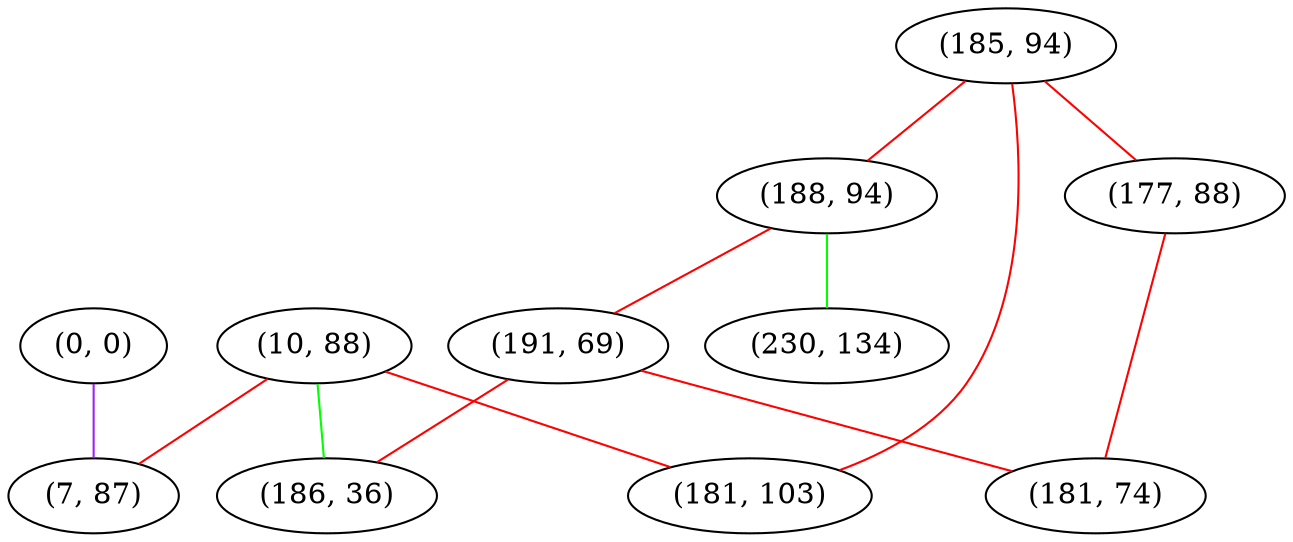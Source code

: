 graph "" {
"(0, 0)";
"(185, 94)";
"(188, 94)";
"(230, 134)";
"(191, 69)";
"(10, 88)";
"(177, 88)";
"(181, 74)";
"(186, 36)";
"(181, 103)";
"(7, 87)";
"(0, 0)" -- "(7, 87)"  [color=purple, key=0, weight=4];
"(185, 94)" -- "(177, 88)"  [color=red, key=0, weight=1];
"(185, 94)" -- "(181, 103)"  [color=red, key=0, weight=1];
"(185, 94)" -- "(188, 94)"  [color=red, key=0, weight=1];
"(188, 94)" -- "(191, 69)"  [color=red, key=0, weight=1];
"(188, 94)" -- "(230, 134)"  [color=green, key=0, weight=2];
"(191, 69)" -- "(181, 74)"  [color=red, key=0, weight=1];
"(191, 69)" -- "(186, 36)"  [color=red, key=0, weight=1];
"(10, 88)" -- "(181, 103)"  [color=red, key=0, weight=1];
"(10, 88)" -- "(7, 87)"  [color=red, key=0, weight=1];
"(10, 88)" -- "(186, 36)"  [color=green, key=0, weight=2];
"(177, 88)" -- "(181, 74)"  [color=red, key=0, weight=1];
}
